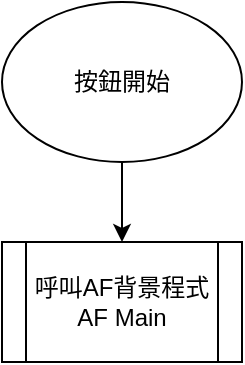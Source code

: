 <mxfile version="21.2.9" type="github" pages="2">
  <diagram name="VOCinputFormGenerate" id="OVq0kKJQF_dtdeYAqWoL">
    <mxGraphModel dx="1434" dy="756" grid="1" gridSize="10" guides="1" tooltips="1" connect="1" arrows="1" fold="1" page="1" pageScale="1" pageWidth="827" pageHeight="1169" math="0" shadow="0">
      <root>
        <mxCell id="0" />
        <mxCell id="1" parent="0" />
        <mxCell id="EK5y3Szh5_HhxoA4i9LE-2" value="呼叫AF背景程式&lt;br&gt;AF Main" style="shape=process;whiteSpace=wrap;html=1;backgroundOutline=1;" vertex="1" parent="1">
          <mxGeometry x="40" y="150" width="120" height="60" as="geometry" />
        </mxCell>
        <mxCell id="EK5y3Szh5_HhxoA4i9LE-3" value="按鈕開始" style="ellipse;whiteSpace=wrap;html=1;" vertex="1" parent="1">
          <mxGeometry x="40" y="30" width="120" height="80" as="geometry" />
        </mxCell>
        <mxCell id="EK5y3Szh5_HhxoA4i9LE-4" value="" style="endArrow=classic;html=1;rounded=0;exitX=0.5;exitY=1;exitDx=0;exitDy=0;" edge="1" parent="1" source="EK5y3Szh5_HhxoA4i9LE-3" target="EK5y3Szh5_HhxoA4i9LE-2">
          <mxGeometry width="50" height="50" relative="1" as="geometry">
            <mxPoint x="390" y="410" as="sourcePoint" />
            <mxPoint x="440" y="360" as="targetPoint" />
          </mxGeometry>
        </mxCell>
      </root>
    </mxGraphModel>
  </diagram>
  <diagram id="Hbq8hFVYwE-h4AKD5gAm" name="AF Main">
    <mxGraphModel dx="1434" dy="756" grid="1" gridSize="10" guides="1" tooltips="1" connect="1" arrows="1" fold="1" page="1" pageScale="1" pageWidth="827" pageHeight="1169" math="0" shadow="0">
      <root>
        <mxCell id="0" />
        <mxCell id="1" parent="0" />
        <mxCell id="mipKG1LSkC016bs67_O5-3" value="&lt;h1&gt;Generated VOCinputForm&lt;/h1&gt;&lt;p&gt;Standard File Name&lt;/p&gt;&lt;p&gt;Same Formate&lt;/p&gt;&lt;p&gt;Summary Page&lt;/p&gt;&lt;p&gt;Generate batchID&lt;/p&gt;&lt;p&gt;Select data from VOCbase where (parameter in VOCinputFormGenerate)&lt;/p&gt;&lt;p&gt;Seperate page by Equipment name&lt;/p&gt;" style="text;html=1;strokeColor=none;fillColor=none;spacing=5;spacingTop=-20;whiteSpace=wrap;overflow=hidden;rounded=0;" vertex="1" parent="1">
          <mxGeometry x="20" y="30" width="430" height="230" as="geometry" />
        </mxCell>
        <mxCell id="mipKG1LSkC016bs67_O5-4" value="&lt;h1&gt;Insert VOCgenData table&lt;/h1&gt;&lt;p&gt;genID&lt;/p&gt;&lt;p&gt;insTime&lt;/p&gt;" style="text;html=1;strokeColor=none;fillColor=none;spacing=5;spacingTop=-20;whiteSpace=wrap;overflow=hidden;rounded=0;" vertex="1" parent="1">
          <mxGeometry x="20" y="310" width="390" height="120" as="geometry" />
        </mxCell>
        <mxCell id="jLq9XiMe_REikYLtEl_0-1" value="Start" style="ellipse;whiteSpace=wrap;html=1;" vertex="1" parent="1">
          <mxGeometry x="800" y="30" width="120" height="80" as="geometry" />
        </mxCell>
        <mxCell id="jLq9XiMe_REikYLtEl_0-2" value="Copy VOCinputForm&lt;br&gt;rename&lt;br&gt;File Name=檔案名稱+檢驗ID+.xlsx" style="rounded=0;whiteSpace=wrap;html=1;" vertex="1" parent="1">
          <mxGeometry x="745" y="470" width="230" height="60" as="geometry" />
        </mxCell>
        <mxCell id="jLq9XiMe_REikYLtEl_0-3" value="Get paramemter from VOCinputGenerate" style="rounded=0;whiteSpace=wrap;html=1;" vertex="1" parent="1">
          <mxGeometry x="695" y="150" width="330" height="60" as="geometry" />
        </mxCell>
        <mxCell id="jLq9XiMe_REikYLtEl_0-4" value="Open DB" style="rounded=0;whiteSpace=wrap;html=1;" vertex="1" parent="1">
          <mxGeometry x="800" y="250" width="120" height="60" as="geometry" />
        </mxCell>
        <mxCell id="jLq9XiMe_REikYLtEl_0-6" value="Select VOCbase" style="rounded=0;whiteSpace=wrap;html=1;" vertex="1" parent="1">
          <mxGeometry x="800" y="360" width="120" height="60" as="geometry" />
        </mxCell>
        <mxCell id="jLq9XiMe_REikYLtEl_0-7" value="generate batchID" style="rounded=0;whiteSpace=wrap;html=1;" vertex="1" parent="1">
          <mxGeometry x="800" y="570" width="120" height="60" as="geometry" />
        </mxCell>
      </root>
    </mxGraphModel>
  </diagram>
</mxfile>
